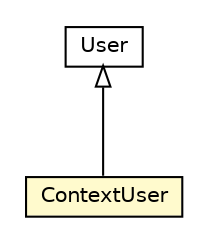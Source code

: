 #!/usr/local/bin/dot
#
# Class diagram 
# Generated by UMLGraph version 5.1 (http://www.umlgraph.org/)
#

digraph G {
	edge [fontname="Helvetica",fontsize=10,labelfontname="Helvetica",labelfontsize=10];
	node [fontname="Helvetica",fontsize=10,shape=plaintext];
	nodesep=0.25;
	ranksep=0.5;
	// com.nikolay.tictactoe.security.ContextUser
	c979 [label=<<table title="com.nikolay.tictactoe.security.ContextUser" border="0" cellborder="1" cellspacing="0" cellpadding="2" port="p" bgcolor="lemonChiffon" href="./ContextUser.html">
		<tr><td><table border="0" cellspacing="0" cellpadding="1">
<tr><td align="center" balign="center"> ContextUser </td></tr>
		</table></td></tr>
		</table>>, fontname="Helvetica", fontcolor="black", fontsize=10.0];
	//com.nikolay.tictactoe.security.ContextUser extends org.springframework.security.core.userdetails.User
	c983:p -> c979:p [dir=back,arrowtail=empty];
	// org.springframework.security.core.userdetails.User
	c983 [label=<<table title="org.springframework.security.core.userdetails.User" border="0" cellborder="1" cellspacing="0" cellpadding="2" port="p" href="http://java.sun.com/j2se/1.4.2/docs/api/org/springframework/security/core/userdetails/User.html">
		<tr><td><table border="0" cellspacing="0" cellpadding="1">
<tr><td align="center" balign="center"> User </td></tr>
		</table></td></tr>
		</table>>, fontname="Helvetica", fontcolor="black", fontsize=10.0];
}

